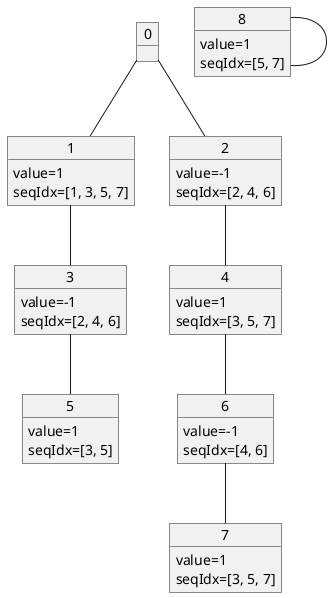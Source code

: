 'This file was automatically generated.
@startuml tree_diagram
object 0
object 1
1 : value=1
1 : seqIdx=[1, 3, 5, 7]
object 2
2 : value=-1
2 : seqIdx=[2, 4, 6]
object 3
3 : value=-1
3 : seqIdx=[2, 4, 6]
object 4
4 : value=1
4 : seqIdx=[3, 5, 7]
object 5
5 : value=1
5 : seqIdx=[3, 5]
object 6
6 : value=-1
6 : seqIdx=[4, 6]
object 7
7 : value=1
7 : seqIdx=[3, 5, 7]
object 8
8 : value=1
8 : seqIdx=[5, 7]
0--1
0--2
1--3
2--4
3--5
4--6
6--7
8--8
@enduml